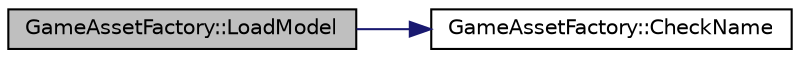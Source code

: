 digraph "GameAssetFactory::LoadModel"
{
 // LATEX_PDF_SIZE
  edge [fontname="Helvetica",fontsize="10",labelfontname="Helvetica",labelfontsize="10"];
  node [fontname="Helvetica",fontsize="10",shape=record];
  rankdir="LR";
  Node10 [label="GameAssetFactory::LoadModel",height=0.2,width=0.4,color="black", fillcolor="grey75", style="filled", fontcolor="black",tooltip="loads in a model"];
  Node10 -> Node11 [color="midnightblue",fontsize="10",style="solid",fontname="Helvetica"];
  Node11 [label="GameAssetFactory::CheckName",height=0.2,width=0.4,color="black", fillcolor="white", style="filled",URL="$class_game_asset_factory.html#a6f266ef91cf5d85a78a9c8584b59ca2d",tooltip="cheks whether a storage key already has an asset"];
}
